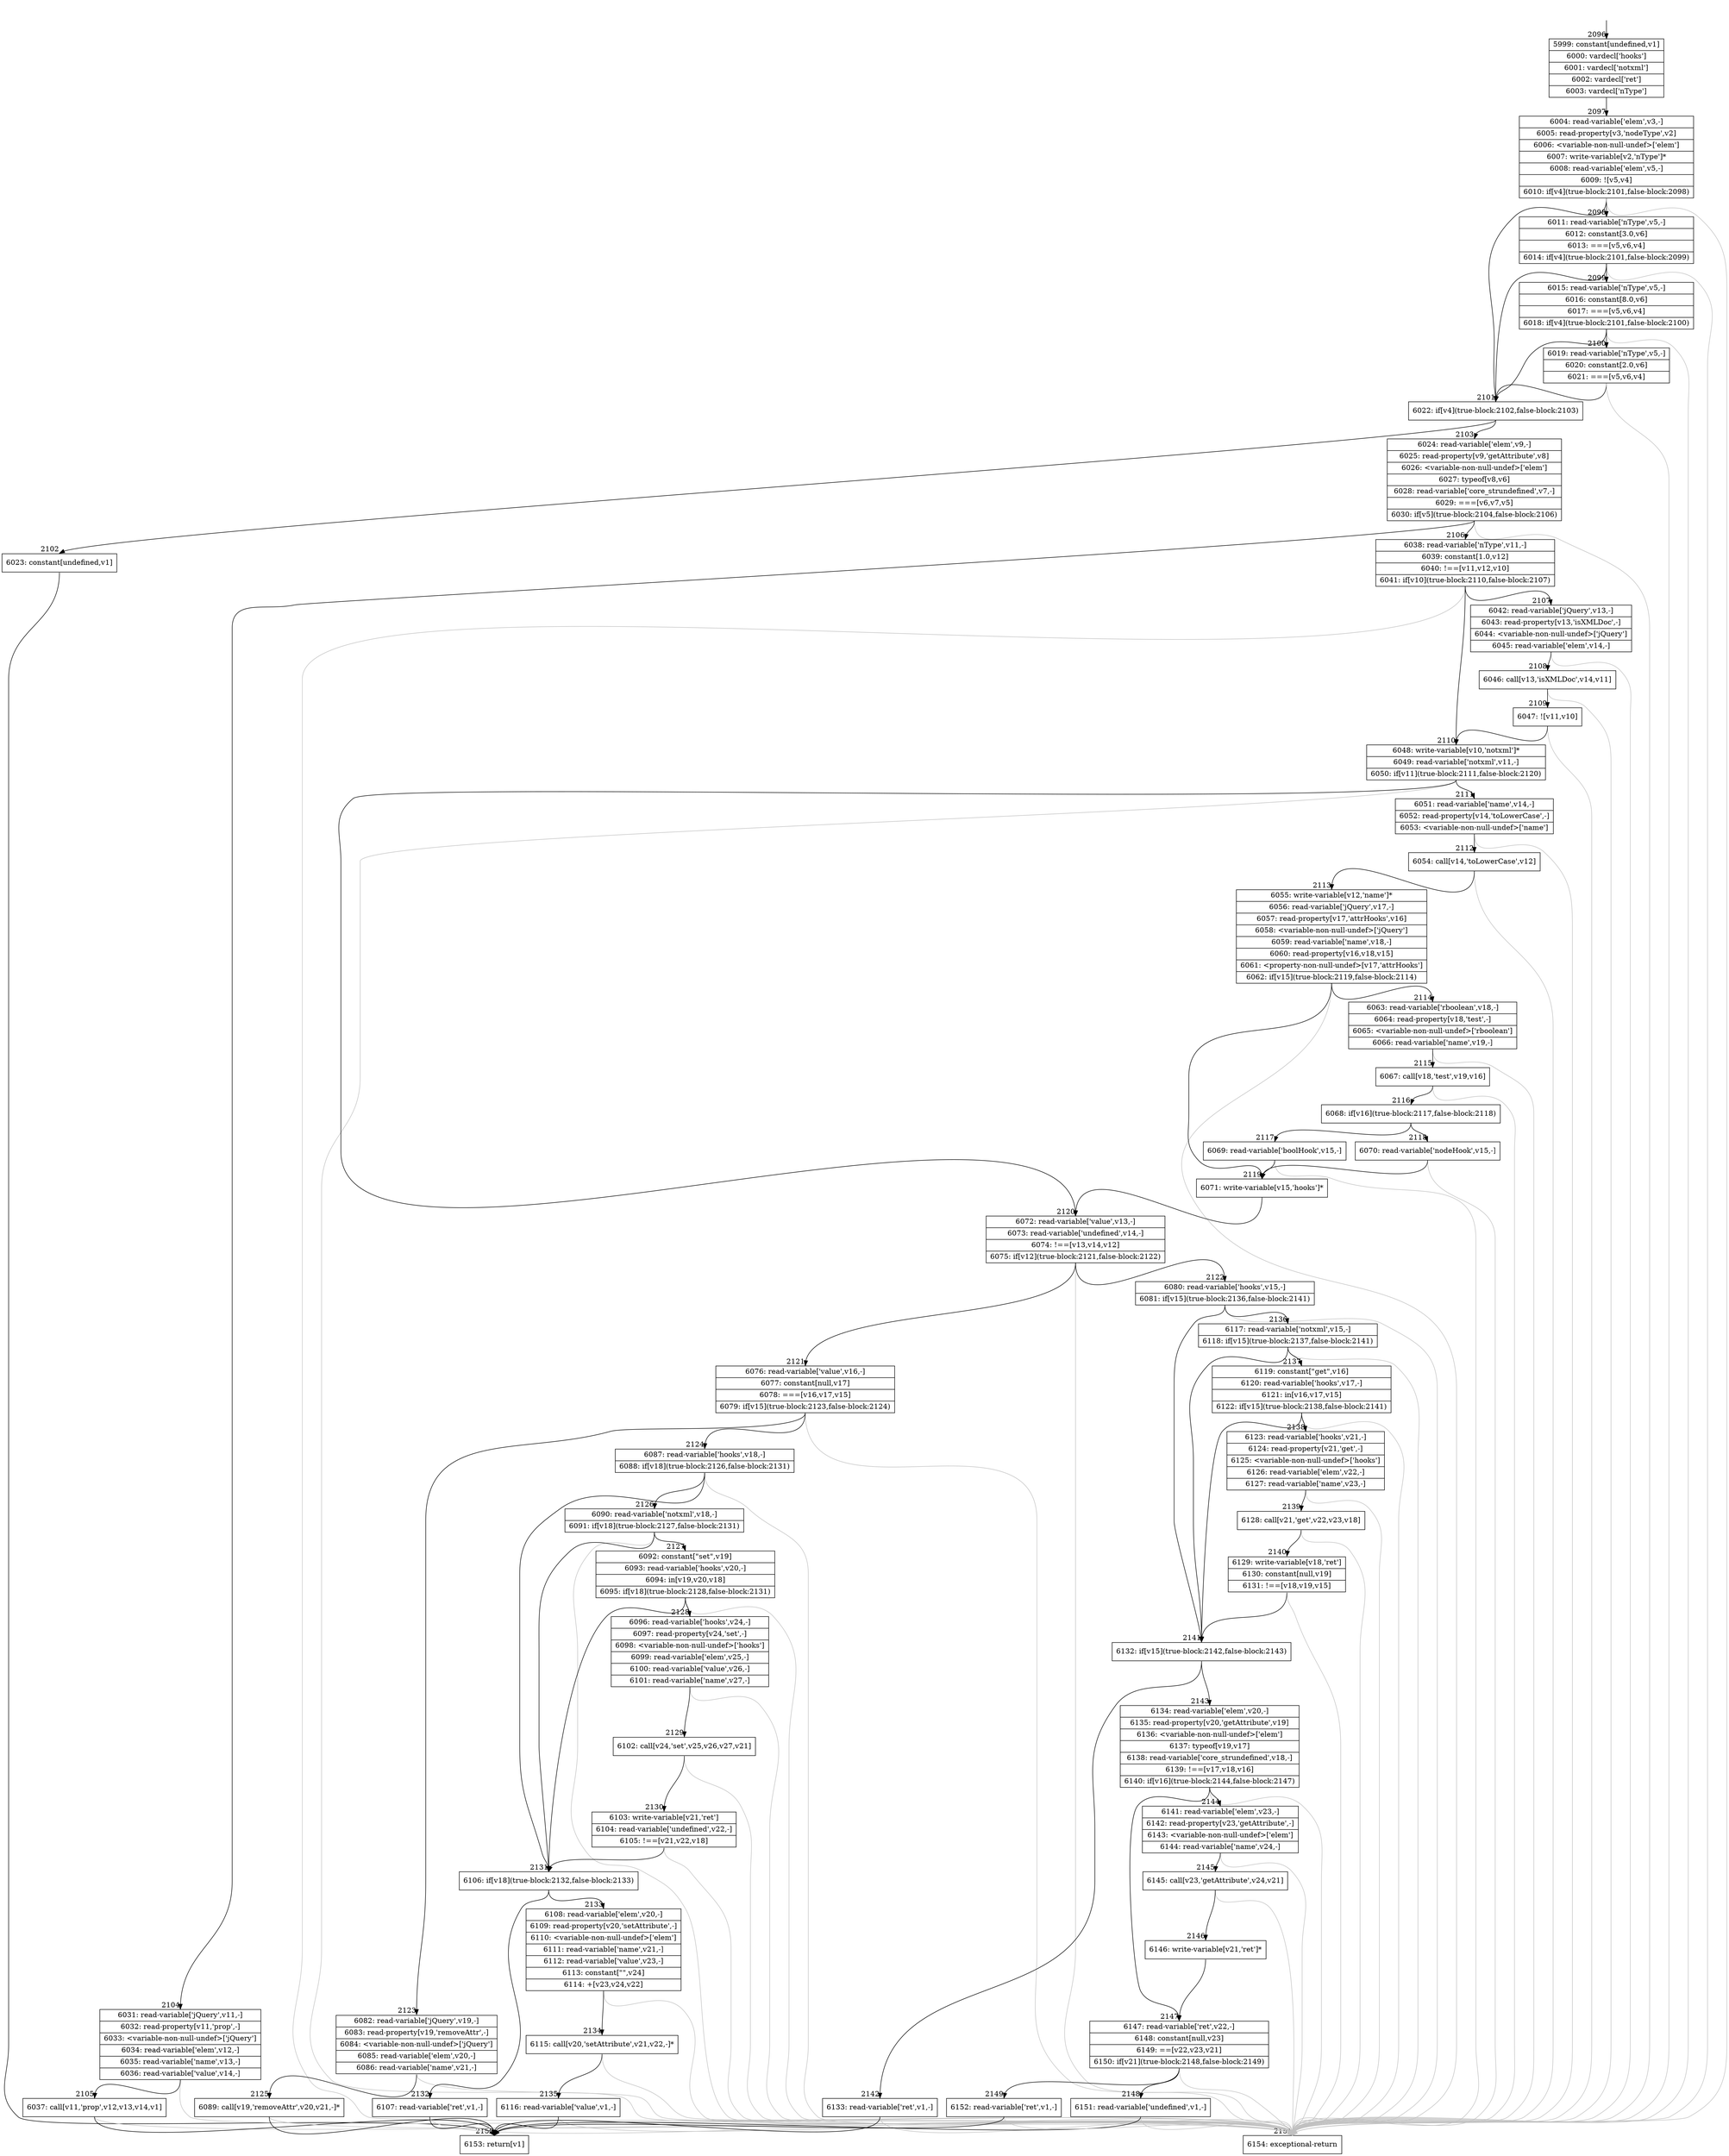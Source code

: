 digraph {
rankdir="TD"
BB_entry145[shape=none,label=""];
BB_entry145 -> BB2096 [tailport=s, headport=n, headlabel="    2096"]
BB2096 [shape=record label="{5999: constant[undefined,v1]|6000: vardecl['hooks']|6001: vardecl['notxml']|6002: vardecl['ret']|6003: vardecl['nType']}" ] 
BB2096 -> BB2097 [tailport=s, headport=n, headlabel="      2097"]
BB2097 [shape=record label="{6004: read-variable['elem',v3,-]|6005: read-property[v3,'nodeType',v2]|6006: \<variable-non-null-undef\>['elem']|6007: write-variable[v2,'nType']*|6008: read-variable['elem',v5,-]|6009: ![v5,v4]|6010: if[v4](true-block:2101,false-block:2098)}" ] 
BB2097 -> BB2101 [tailport=s, headport=n, headlabel="      2101"]
BB2097 -> BB2098 [tailport=s, headport=n, headlabel="      2098"]
BB2097 -> BB2151 [tailport=s, headport=n, color=gray, headlabel="      2151"]
BB2098 [shape=record label="{6011: read-variable['nType',v5,-]|6012: constant[3.0,v6]|6013: ===[v5,v6,v4]|6014: if[v4](true-block:2101,false-block:2099)}" ] 
BB2098 -> BB2101 [tailport=s, headport=n]
BB2098 -> BB2099 [tailport=s, headport=n, headlabel="      2099"]
BB2098 -> BB2151 [tailport=s, headport=n, color=gray]
BB2099 [shape=record label="{6015: read-variable['nType',v5,-]|6016: constant[8.0,v6]|6017: ===[v5,v6,v4]|6018: if[v4](true-block:2101,false-block:2100)}" ] 
BB2099 -> BB2101 [tailport=s, headport=n]
BB2099 -> BB2100 [tailport=s, headport=n, headlabel="      2100"]
BB2099 -> BB2151 [tailport=s, headport=n, color=gray]
BB2100 [shape=record label="{6019: read-variable['nType',v5,-]|6020: constant[2.0,v6]|6021: ===[v5,v6,v4]}" ] 
BB2100 -> BB2101 [tailport=s, headport=n]
BB2100 -> BB2151 [tailport=s, headport=n, color=gray]
BB2101 [shape=record label="{6022: if[v4](true-block:2102,false-block:2103)}" ] 
BB2101 -> BB2102 [tailport=s, headport=n, headlabel="      2102"]
BB2101 -> BB2103 [tailport=s, headport=n, headlabel="      2103"]
BB2102 [shape=record label="{6023: constant[undefined,v1]}" ] 
BB2102 -> BB2150 [tailport=s, headport=n, headlabel="      2150"]
BB2103 [shape=record label="{6024: read-variable['elem',v9,-]|6025: read-property[v9,'getAttribute',v8]|6026: \<variable-non-null-undef\>['elem']|6027: typeof[v8,v6]|6028: read-variable['core_strundefined',v7,-]|6029: ===[v6,v7,v5]|6030: if[v5](true-block:2104,false-block:2106)}" ] 
BB2103 -> BB2104 [tailport=s, headport=n, headlabel="      2104"]
BB2103 -> BB2106 [tailport=s, headport=n, headlabel="      2106"]
BB2103 -> BB2151 [tailport=s, headport=n, color=gray]
BB2104 [shape=record label="{6031: read-variable['jQuery',v11,-]|6032: read-property[v11,'prop',-]|6033: \<variable-non-null-undef\>['jQuery']|6034: read-variable['elem',v12,-]|6035: read-variable['name',v13,-]|6036: read-variable['value',v14,-]}" ] 
BB2104 -> BB2105 [tailport=s, headport=n, headlabel="      2105"]
BB2104 -> BB2151 [tailport=s, headport=n, color=gray]
BB2105 [shape=record label="{6037: call[v11,'prop',v12,v13,v14,v1]}" ] 
BB2105 -> BB2150 [tailport=s, headport=n]
BB2105 -> BB2151 [tailport=s, headport=n, color=gray]
BB2106 [shape=record label="{6038: read-variable['nType',v11,-]|6039: constant[1.0,v12]|6040: !==[v11,v12,v10]|6041: if[v10](true-block:2110,false-block:2107)}" ] 
BB2106 -> BB2110 [tailport=s, headport=n, headlabel="      2110"]
BB2106 -> BB2107 [tailport=s, headport=n, headlabel="      2107"]
BB2106 -> BB2151 [tailport=s, headport=n, color=gray]
BB2107 [shape=record label="{6042: read-variable['jQuery',v13,-]|6043: read-property[v13,'isXMLDoc',-]|6044: \<variable-non-null-undef\>['jQuery']|6045: read-variable['elem',v14,-]}" ] 
BB2107 -> BB2108 [tailport=s, headport=n, headlabel="      2108"]
BB2107 -> BB2151 [tailport=s, headport=n, color=gray]
BB2108 [shape=record label="{6046: call[v13,'isXMLDoc',v14,v11]}" ] 
BB2108 -> BB2109 [tailport=s, headport=n, headlabel="      2109"]
BB2108 -> BB2151 [tailport=s, headport=n, color=gray]
BB2109 [shape=record label="{6047: ![v11,v10]}" ] 
BB2109 -> BB2110 [tailport=s, headport=n]
BB2109 -> BB2151 [tailport=s, headport=n, color=gray]
BB2110 [shape=record label="{6048: write-variable[v10,'notxml']*|6049: read-variable['notxml',v11,-]|6050: if[v11](true-block:2111,false-block:2120)}" ] 
BB2110 -> BB2111 [tailport=s, headport=n, headlabel="      2111"]
BB2110 -> BB2120 [tailport=s, headport=n, headlabel="      2120"]
BB2110 -> BB2151 [tailport=s, headport=n, color=gray]
BB2111 [shape=record label="{6051: read-variable['name',v14,-]|6052: read-property[v14,'toLowerCase',-]|6053: \<variable-non-null-undef\>['name']}" ] 
BB2111 -> BB2112 [tailport=s, headport=n, headlabel="      2112"]
BB2111 -> BB2151 [tailport=s, headport=n, color=gray]
BB2112 [shape=record label="{6054: call[v14,'toLowerCase',v12]}" ] 
BB2112 -> BB2113 [tailport=s, headport=n, headlabel="      2113"]
BB2112 -> BB2151 [tailport=s, headport=n, color=gray]
BB2113 [shape=record label="{6055: write-variable[v12,'name']*|6056: read-variable['jQuery',v17,-]|6057: read-property[v17,'attrHooks',v16]|6058: \<variable-non-null-undef\>['jQuery']|6059: read-variable['name',v18,-]|6060: read-property[v16,v18,v15]|6061: \<property-non-null-undef\>[v17,'attrHooks']|6062: if[v15](true-block:2119,false-block:2114)}" ] 
BB2113 -> BB2119 [tailport=s, headport=n, headlabel="      2119"]
BB2113 -> BB2114 [tailport=s, headport=n, headlabel="      2114"]
BB2113 -> BB2151 [tailport=s, headport=n, color=gray]
BB2114 [shape=record label="{6063: read-variable['rboolean',v18,-]|6064: read-property[v18,'test',-]|6065: \<variable-non-null-undef\>['rboolean']|6066: read-variable['name',v19,-]}" ] 
BB2114 -> BB2115 [tailport=s, headport=n, headlabel="      2115"]
BB2114 -> BB2151 [tailport=s, headport=n, color=gray]
BB2115 [shape=record label="{6067: call[v18,'test',v19,v16]}" ] 
BB2115 -> BB2116 [tailport=s, headport=n, headlabel="      2116"]
BB2115 -> BB2151 [tailport=s, headport=n, color=gray]
BB2116 [shape=record label="{6068: if[v16](true-block:2117,false-block:2118)}" ] 
BB2116 -> BB2117 [tailport=s, headport=n, headlabel="      2117"]
BB2116 -> BB2118 [tailport=s, headport=n, headlabel="      2118"]
BB2117 [shape=record label="{6069: read-variable['boolHook',v15,-]}" ] 
BB2117 -> BB2119 [tailport=s, headport=n]
BB2117 -> BB2151 [tailport=s, headport=n, color=gray]
BB2118 [shape=record label="{6070: read-variable['nodeHook',v15,-]}" ] 
BB2118 -> BB2119 [tailport=s, headport=n]
BB2118 -> BB2151 [tailport=s, headport=n, color=gray]
BB2119 [shape=record label="{6071: write-variable[v15,'hooks']*}" ] 
BB2119 -> BB2120 [tailport=s, headport=n]
BB2120 [shape=record label="{6072: read-variable['value',v13,-]|6073: read-variable['undefined',v14,-]|6074: !==[v13,v14,v12]|6075: if[v12](true-block:2121,false-block:2122)}" ] 
BB2120 -> BB2121 [tailport=s, headport=n, headlabel="      2121"]
BB2120 -> BB2122 [tailport=s, headport=n, headlabel="      2122"]
BB2120 -> BB2151 [tailport=s, headport=n, color=gray]
BB2121 [shape=record label="{6076: read-variable['value',v16,-]|6077: constant[null,v17]|6078: ===[v16,v17,v15]|6079: if[v15](true-block:2123,false-block:2124)}" ] 
BB2121 -> BB2123 [tailport=s, headport=n, headlabel="      2123"]
BB2121 -> BB2124 [tailport=s, headport=n, headlabel="      2124"]
BB2121 -> BB2151 [tailport=s, headport=n, color=gray]
BB2122 [shape=record label="{6080: read-variable['hooks',v15,-]|6081: if[v15](true-block:2136,false-block:2141)}" ] 
BB2122 -> BB2141 [tailport=s, headport=n, headlabel="      2141"]
BB2122 -> BB2136 [tailport=s, headport=n, headlabel="      2136"]
BB2122 -> BB2151 [tailport=s, headport=n, color=gray]
BB2123 [shape=record label="{6082: read-variable['jQuery',v19,-]|6083: read-property[v19,'removeAttr',-]|6084: \<variable-non-null-undef\>['jQuery']|6085: read-variable['elem',v20,-]|6086: read-variable['name',v21,-]}" ] 
BB2123 -> BB2125 [tailport=s, headport=n, headlabel="      2125"]
BB2123 -> BB2151 [tailport=s, headport=n, color=gray]
BB2124 [shape=record label="{6087: read-variable['hooks',v18,-]|6088: if[v18](true-block:2126,false-block:2131)}" ] 
BB2124 -> BB2131 [tailport=s, headport=n, headlabel="      2131"]
BB2124 -> BB2126 [tailport=s, headport=n, headlabel="      2126"]
BB2124 -> BB2151 [tailport=s, headport=n, color=gray]
BB2125 [shape=record label="{6089: call[v19,'removeAttr',v20,v21,-]*}" ] 
BB2125 -> BB2150 [tailport=s, headport=n]
BB2125 -> BB2151 [tailport=s, headport=n, color=gray]
BB2126 [shape=record label="{6090: read-variable['notxml',v18,-]|6091: if[v18](true-block:2127,false-block:2131)}" ] 
BB2126 -> BB2131 [tailport=s, headport=n]
BB2126 -> BB2127 [tailport=s, headport=n, headlabel="      2127"]
BB2126 -> BB2151 [tailport=s, headport=n, color=gray]
BB2127 [shape=record label="{6092: constant[\"set\",v19]|6093: read-variable['hooks',v20,-]|6094: in[v19,v20,v18]|6095: if[v18](true-block:2128,false-block:2131)}" ] 
BB2127 -> BB2131 [tailport=s, headport=n]
BB2127 -> BB2128 [tailport=s, headport=n, headlabel="      2128"]
BB2127 -> BB2151 [tailport=s, headport=n, color=gray]
BB2128 [shape=record label="{6096: read-variable['hooks',v24,-]|6097: read-property[v24,'set',-]|6098: \<variable-non-null-undef\>['hooks']|6099: read-variable['elem',v25,-]|6100: read-variable['value',v26,-]|6101: read-variable['name',v27,-]}" ] 
BB2128 -> BB2129 [tailport=s, headport=n, headlabel="      2129"]
BB2128 -> BB2151 [tailport=s, headport=n, color=gray]
BB2129 [shape=record label="{6102: call[v24,'set',v25,v26,v27,v21]}" ] 
BB2129 -> BB2130 [tailport=s, headport=n, headlabel="      2130"]
BB2129 -> BB2151 [tailport=s, headport=n, color=gray]
BB2130 [shape=record label="{6103: write-variable[v21,'ret']|6104: read-variable['undefined',v22,-]|6105: !==[v21,v22,v18]}" ] 
BB2130 -> BB2131 [tailport=s, headport=n]
BB2130 -> BB2151 [tailport=s, headport=n, color=gray]
BB2131 [shape=record label="{6106: if[v18](true-block:2132,false-block:2133)}" ] 
BB2131 -> BB2132 [tailport=s, headport=n, headlabel="      2132"]
BB2131 -> BB2133 [tailport=s, headport=n, headlabel="      2133"]
BB2132 [shape=record label="{6107: read-variable['ret',v1,-]}" ] 
BB2132 -> BB2150 [tailport=s, headport=n]
BB2132 -> BB2151 [tailport=s, headport=n, color=gray]
BB2133 [shape=record label="{6108: read-variable['elem',v20,-]|6109: read-property[v20,'setAttribute',-]|6110: \<variable-non-null-undef\>['elem']|6111: read-variable['name',v21,-]|6112: read-variable['value',v23,-]|6113: constant[\"\",v24]|6114: +[v23,v24,v22]}" ] 
BB2133 -> BB2134 [tailport=s, headport=n, headlabel="      2134"]
BB2133 -> BB2151 [tailport=s, headport=n, color=gray]
BB2134 [shape=record label="{6115: call[v20,'setAttribute',v21,v22,-]*}" ] 
BB2134 -> BB2135 [tailport=s, headport=n, headlabel="      2135"]
BB2134 -> BB2151 [tailport=s, headport=n, color=gray]
BB2135 [shape=record label="{6116: read-variable['value',v1,-]}" ] 
BB2135 -> BB2150 [tailport=s, headport=n]
BB2135 -> BB2151 [tailport=s, headport=n, color=gray]
BB2136 [shape=record label="{6117: read-variable['notxml',v15,-]|6118: if[v15](true-block:2137,false-block:2141)}" ] 
BB2136 -> BB2141 [tailport=s, headport=n]
BB2136 -> BB2137 [tailport=s, headport=n, headlabel="      2137"]
BB2136 -> BB2151 [tailport=s, headport=n, color=gray]
BB2137 [shape=record label="{6119: constant[\"get\",v16]|6120: read-variable['hooks',v17,-]|6121: in[v16,v17,v15]|6122: if[v15](true-block:2138,false-block:2141)}" ] 
BB2137 -> BB2141 [tailport=s, headport=n]
BB2137 -> BB2138 [tailport=s, headport=n, headlabel="      2138"]
BB2137 -> BB2151 [tailport=s, headport=n, color=gray]
BB2138 [shape=record label="{6123: read-variable['hooks',v21,-]|6124: read-property[v21,'get',-]|6125: \<variable-non-null-undef\>['hooks']|6126: read-variable['elem',v22,-]|6127: read-variable['name',v23,-]}" ] 
BB2138 -> BB2139 [tailport=s, headport=n, headlabel="      2139"]
BB2138 -> BB2151 [tailport=s, headport=n, color=gray]
BB2139 [shape=record label="{6128: call[v21,'get',v22,v23,v18]}" ] 
BB2139 -> BB2140 [tailport=s, headport=n, headlabel="      2140"]
BB2139 -> BB2151 [tailport=s, headport=n, color=gray]
BB2140 [shape=record label="{6129: write-variable[v18,'ret']|6130: constant[null,v19]|6131: !==[v18,v19,v15]}" ] 
BB2140 -> BB2141 [tailport=s, headport=n]
BB2140 -> BB2151 [tailport=s, headport=n, color=gray]
BB2141 [shape=record label="{6132: if[v15](true-block:2142,false-block:2143)}" ] 
BB2141 -> BB2142 [tailport=s, headport=n, headlabel="      2142"]
BB2141 -> BB2143 [tailport=s, headport=n, headlabel="      2143"]
BB2142 [shape=record label="{6133: read-variable['ret',v1,-]}" ] 
BB2142 -> BB2150 [tailport=s, headport=n]
BB2142 -> BB2151 [tailport=s, headport=n, color=gray]
BB2143 [shape=record label="{6134: read-variable['elem',v20,-]|6135: read-property[v20,'getAttribute',v19]|6136: \<variable-non-null-undef\>['elem']|6137: typeof[v19,v17]|6138: read-variable['core_strundefined',v18,-]|6139: !==[v17,v18,v16]|6140: if[v16](true-block:2144,false-block:2147)}" ] 
BB2143 -> BB2144 [tailport=s, headport=n, headlabel="      2144"]
BB2143 -> BB2147 [tailport=s, headport=n, headlabel="      2147"]
BB2143 -> BB2151 [tailport=s, headport=n, color=gray]
BB2144 [shape=record label="{6141: read-variable['elem',v23,-]|6142: read-property[v23,'getAttribute',-]|6143: \<variable-non-null-undef\>['elem']|6144: read-variable['name',v24,-]}" ] 
BB2144 -> BB2145 [tailport=s, headport=n, headlabel="      2145"]
BB2144 -> BB2151 [tailport=s, headport=n, color=gray]
BB2145 [shape=record label="{6145: call[v23,'getAttribute',v24,v21]}" ] 
BB2145 -> BB2146 [tailport=s, headport=n, headlabel="      2146"]
BB2145 -> BB2151 [tailport=s, headport=n, color=gray]
BB2146 [shape=record label="{6146: write-variable[v21,'ret']*}" ] 
BB2146 -> BB2147 [tailport=s, headport=n]
BB2147 [shape=record label="{6147: read-variable['ret',v22,-]|6148: constant[null,v23]|6149: ==[v22,v23,v21]|6150: if[v21](true-block:2148,false-block:2149)}" ] 
BB2147 -> BB2148 [tailport=s, headport=n, headlabel="      2148"]
BB2147 -> BB2149 [tailport=s, headport=n, headlabel="      2149"]
BB2147 -> BB2151 [tailport=s, headport=n, color=gray]
BB2148 [shape=record label="{6151: read-variable['undefined',v1,-]}" ] 
BB2148 -> BB2150 [tailport=s, headport=n]
BB2148 -> BB2151 [tailport=s, headport=n, color=gray]
BB2149 [shape=record label="{6152: read-variable['ret',v1,-]}" ] 
BB2149 -> BB2150 [tailport=s, headport=n]
BB2149 -> BB2151 [tailport=s, headport=n, color=gray]
BB2150 [shape=record label="{6153: return[v1]}" ] 
BB2151 [shape=record label="{6154: exceptional-return}" ] 
}
